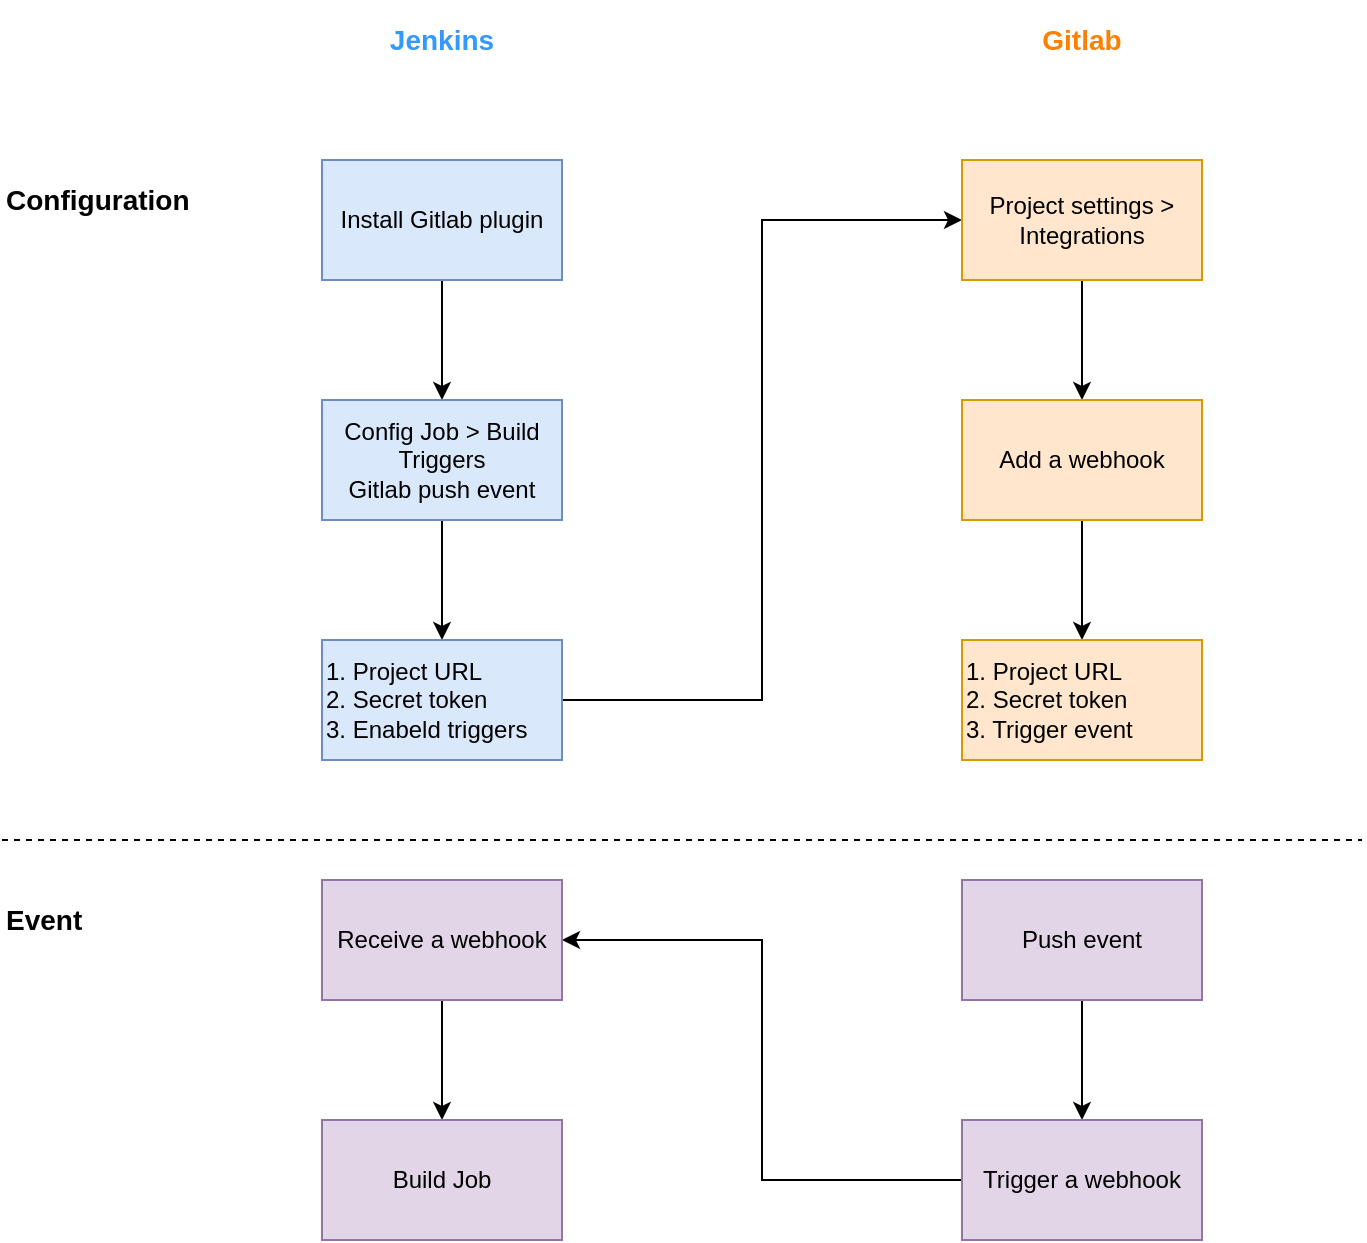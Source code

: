 <mxfile version="12.4.2" type="device" pages="1"><diagram id="SIJO21TItorU_SqW8cJW" name="Page-1"><mxGraphModel dx="1422" dy="822" grid="1" gridSize="10" guides="1" tooltips="1" connect="1" arrows="1" fold="1" page="1" pageScale="1" pageWidth="1169" pageHeight="827" math="0" shadow="0"><root><mxCell id="0"/><mxCell id="1" parent="0"/><mxCell id="er2vJII5Vw2Vv5OTm-tU-13" style="edgeStyle=orthogonalEdgeStyle;rounded=0;orthogonalLoop=1;jettySize=auto;html=1;exitX=0.5;exitY=1;exitDx=0;exitDy=0;" edge="1" parent="1" source="er2vJII5Vw2Vv5OTm-tU-1" target="er2vJII5Vw2Vv5OTm-tU-5"><mxGeometry relative="1" as="geometry"/></mxCell><mxCell id="er2vJII5Vw2Vv5OTm-tU-1" value="Install Gitlab plugin" style="rounded=0;whiteSpace=wrap;html=1;fillColor=#dae8fc;strokeColor=#6c8ebf;" vertex="1" parent="1"><mxGeometry x="200" y="120" width="120" height="60" as="geometry"/></mxCell><mxCell id="er2vJII5Vw2Vv5OTm-tU-2" value="Jenkins" style="text;html=1;strokeColor=none;fillColor=none;align=center;verticalAlign=middle;whiteSpace=wrap;rounded=0;fontStyle=1;fontSize=14;fontColor=#3399FF;" vertex="1" parent="1"><mxGeometry x="200" y="40" width="120" height="40" as="geometry"/></mxCell><mxCell id="er2vJII5Vw2Vv5OTm-tU-3" value="Gitlab" style="text;html=1;strokeColor=none;fillColor=none;align=center;verticalAlign=middle;whiteSpace=wrap;rounded=0;fontStyle=1;fontSize=14;fontColor=#FF8000;" vertex="1" parent="1"><mxGeometry x="520" y="40" width="120" height="40" as="geometry"/></mxCell><mxCell id="er2vJII5Vw2Vv5OTm-tU-14" style="edgeStyle=orthogonalEdgeStyle;rounded=0;orthogonalLoop=1;jettySize=auto;html=1;exitX=0.5;exitY=1;exitDx=0;exitDy=0;entryX=0.5;entryY=0;entryDx=0;entryDy=0;" edge="1" parent="1" source="er2vJII5Vw2Vv5OTm-tU-5" target="er2vJII5Vw2Vv5OTm-tU-9"><mxGeometry relative="1" as="geometry"/></mxCell><mxCell id="er2vJII5Vw2Vv5OTm-tU-5" value="Config Job &amp;gt; Build Triggers&lt;br&gt;Gitlab push event" style="rounded=0;whiteSpace=wrap;html=1;fillColor=#dae8fc;strokeColor=#6c8ebf;" vertex="1" parent="1"><mxGeometry x="200" y="240" width="120" height="60" as="geometry"/></mxCell><mxCell id="er2vJII5Vw2Vv5OTm-tU-15" style="edgeStyle=orthogonalEdgeStyle;rounded=0;orthogonalLoop=1;jettySize=auto;html=1;exitX=1;exitY=0.5;exitDx=0;exitDy=0;entryX=0;entryY=0.5;entryDx=0;entryDy=0;" edge="1" parent="1" source="er2vJII5Vw2Vv5OTm-tU-9" target="er2vJII5Vw2Vv5OTm-tU-10"><mxGeometry relative="1" as="geometry"/></mxCell><mxCell id="er2vJII5Vw2Vv5OTm-tU-9" value="&lt;span&gt;1. Project URL&lt;/span&gt;&lt;br&gt;&lt;span&gt;2. Secret token&lt;br&gt;3. Enabeld triggers&lt;br&gt;&lt;/span&gt;" style="rounded=0;whiteSpace=wrap;html=1;align=left;fillColor=#dae8fc;strokeColor=#6c8ebf;" vertex="1" parent="1"><mxGeometry x="200" y="360" width="120" height="60" as="geometry"/></mxCell><mxCell id="er2vJII5Vw2Vv5OTm-tU-16" style="edgeStyle=orthogonalEdgeStyle;rounded=0;orthogonalLoop=1;jettySize=auto;html=1;exitX=0.5;exitY=1;exitDx=0;exitDy=0;entryX=0.5;entryY=0;entryDx=0;entryDy=0;" edge="1" parent="1" source="er2vJII5Vw2Vv5OTm-tU-10" target="er2vJII5Vw2Vv5OTm-tU-11"><mxGeometry relative="1" as="geometry"/></mxCell><mxCell id="er2vJII5Vw2Vv5OTm-tU-10" value="Project settings &amp;gt; Integrations" style="rounded=0;whiteSpace=wrap;html=1;fillColor=#ffe6cc;strokeColor=#d79b00;" vertex="1" parent="1"><mxGeometry x="520" y="120" width="120" height="60" as="geometry"/></mxCell><mxCell id="er2vJII5Vw2Vv5OTm-tU-17" style="edgeStyle=orthogonalEdgeStyle;rounded=0;orthogonalLoop=1;jettySize=auto;html=1;exitX=0.5;exitY=1;exitDx=0;exitDy=0;entryX=0.5;entryY=0;entryDx=0;entryDy=0;" edge="1" parent="1" source="er2vJII5Vw2Vv5OTm-tU-11" target="er2vJII5Vw2Vv5OTm-tU-12"><mxGeometry relative="1" as="geometry"/></mxCell><mxCell id="er2vJII5Vw2Vv5OTm-tU-11" value="Add a webhook" style="rounded=0;whiteSpace=wrap;html=1;fillColor=#ffe6cc;strokeColor=#d79b00;" vertex="1" parent="1"><mxGeometry x="520" y="240" width="120" height="60" as="geometry"/></mxCell><mxCell id="er2vJII5Vw2Vv5OTm-tU-12" value="&lt;span&gt;1. Project URL&lt;/span&gt;&lt;br&gt;&lt;span&gt;2. Secret token&lt;br&gt;3. Trigger event&lt;br&gt;&lt;/span&gt;" style="rounded=0;whiteSpace=wrap;html=1;align=left;fillColor=#ffe6cc;strokeColor=#d79b00;" vertex="1" parent="1"><mxGeometry x="520" y="360" width="120" height="60" as="geometry"/></mxCell><mxCell id="er2vJII5Vw2Vv5OTm-tU-22" style="edgeStyle=orthogonalEdgeStyle;rounded=0;orthogonalLoop=1;jettySize=auto;html=1;exitX=0.5;exitY=1;exitDx=0;exitDy=0;entryX=0.5;entryY=0;entryDx=0;entryDy=0;fontSize=12;" edge="1" parent="1" source="er2vJII5Vw2Vv5OTm-tU-18" target="er2vJII5Vw2Vv5OTm-tU-19"><mxGeometry relative="1" as="geometry"/></mxCell><mxCell id="er2vJII5Vw2Vv5OTm-tU-18" value="Push event" style="rounded=0;whiteSpace=wrap;html=1;fontSize=12;align=center;fillColor=#e1d5e7;strokeColor=#9673a6;" vertex="1" parent="1"><mxGeometry x="520" y="480" width="120" height="60" as="geometry"/></mxCell><mxCell id="er2vJII5Vw2Vv5OTm-tU-23" style="edgeStyle=orthogonalEdgeStyle;rounded=0;orthogonalLoop=1;jettySize=auto;html=1;exitX=0;exitY=0.5;exitDx=0;exitDy=0;entryX=1;entryY=0.5;entryDx=0;entryDy=0;fontSize=12;" edge="1" parent="1" source="er2vJII5Vw2Vv5OTm-tU-19" target="er2vJII5Vw2Vv5OTm-tU-20"><mxGeometry relative="1" as="geometry"/></mxCell><mxCell id="er2vJII5Vw2Vv5OTm-tU-19" value="Trigger a webhook" style="rounded=0;whiteSpace=wrap;html=1;fontSize=12;align=center;fillColor=#e1d5e7;strokeColor=#9673a6;" vertex="1" parent="1"><mxGeometry x="520" y="600" width="120" height="60" as="geometry"/></mxCell><mxCell id="er2vJII5Vw2Vv5OTm-tU-24" style="edgeStyle=orthogonalEdgeStyle;rounded=0;orthogonalLoop=1;jettySize=auto;html=1;exitX=0.5;exitY=1;exitDx=0;exitDy=0;entryX=0.5;entryY=0;entryDx=0;entryDy=0;fontSize=12;" edge="1" parent="1" source="er2vJII5Vw2Vv5OTm-tU-20" target="er2vJII5Vw2Vv5OTm-tU-21"><mxGeometry relative="1" as="geometry"/></mxCell><mxCell id="er2vJII5Vw2Vv5OTm-tU-20" value="Receive a webhook" style="rounded=0;whiteSpace=wrap;html=1;fontSize=12;align=center;fillColor=#e1d5e7;strokeColor=#9673a6;" vertex="1" parent="1"><mxGeometry x="200" y="480" width="120" height="60" as="geometry"/></mxCell><mxCell id="er2vJII5Vw2Vv5OTm-tU-21" value="Build Job" style="rounded=0;whiteSpace=wrap;html=1;fontSize=12;align=center;fillColor=#e1d5e7;strokeColor=#9673a6;" vertex="1" parent="1"><mxGeometry x="200" y="600" width="120" height="60" as="geometry"/></mxCell><mxCell id="er2vJII5Vw2Vv5OTm-tU-25" value="" style="endArrow=none;dashed=1;html=1;fontSize=12;" edge="1" parent="1"><mxGeometry width="50" height="50" relative="1" as="geometry"><mxPoint x="40" y="460" as="sourcePoint"/><mxPoint x="720" y="460" as="targetPoint"/></mxGeometry></mxCell><mxCell id="er2vJII5Vw2Vv5OTm-tU-26" value="Event" style="text;html=1;strokeColor=none;fillColor=none;align=left;verticalAlign=middle;whiteSpace=wrap;rounded=0;fontStyle=1;fontSize=14;" vertex="1" parent="1"><mxGeometry x="40" y="480" width="120" height="40" as="geometry"/></mxCell><mxCell id="er2vJII5Vw2Vv5OTm-tU-27" value="Configuration" style="text;html=1;strokeColor=none;fillColor=none;align=left;verticalAlign=middle;whiteSpace=wrap;rounded=0;fontStyle=1;fontSize=14;" vertex="1" parent="1"><mxGeometry x="40" y="120" width="120" height="40" as="geometry"/></mxCell></root></mxGraphModel></diagram></mxfile>